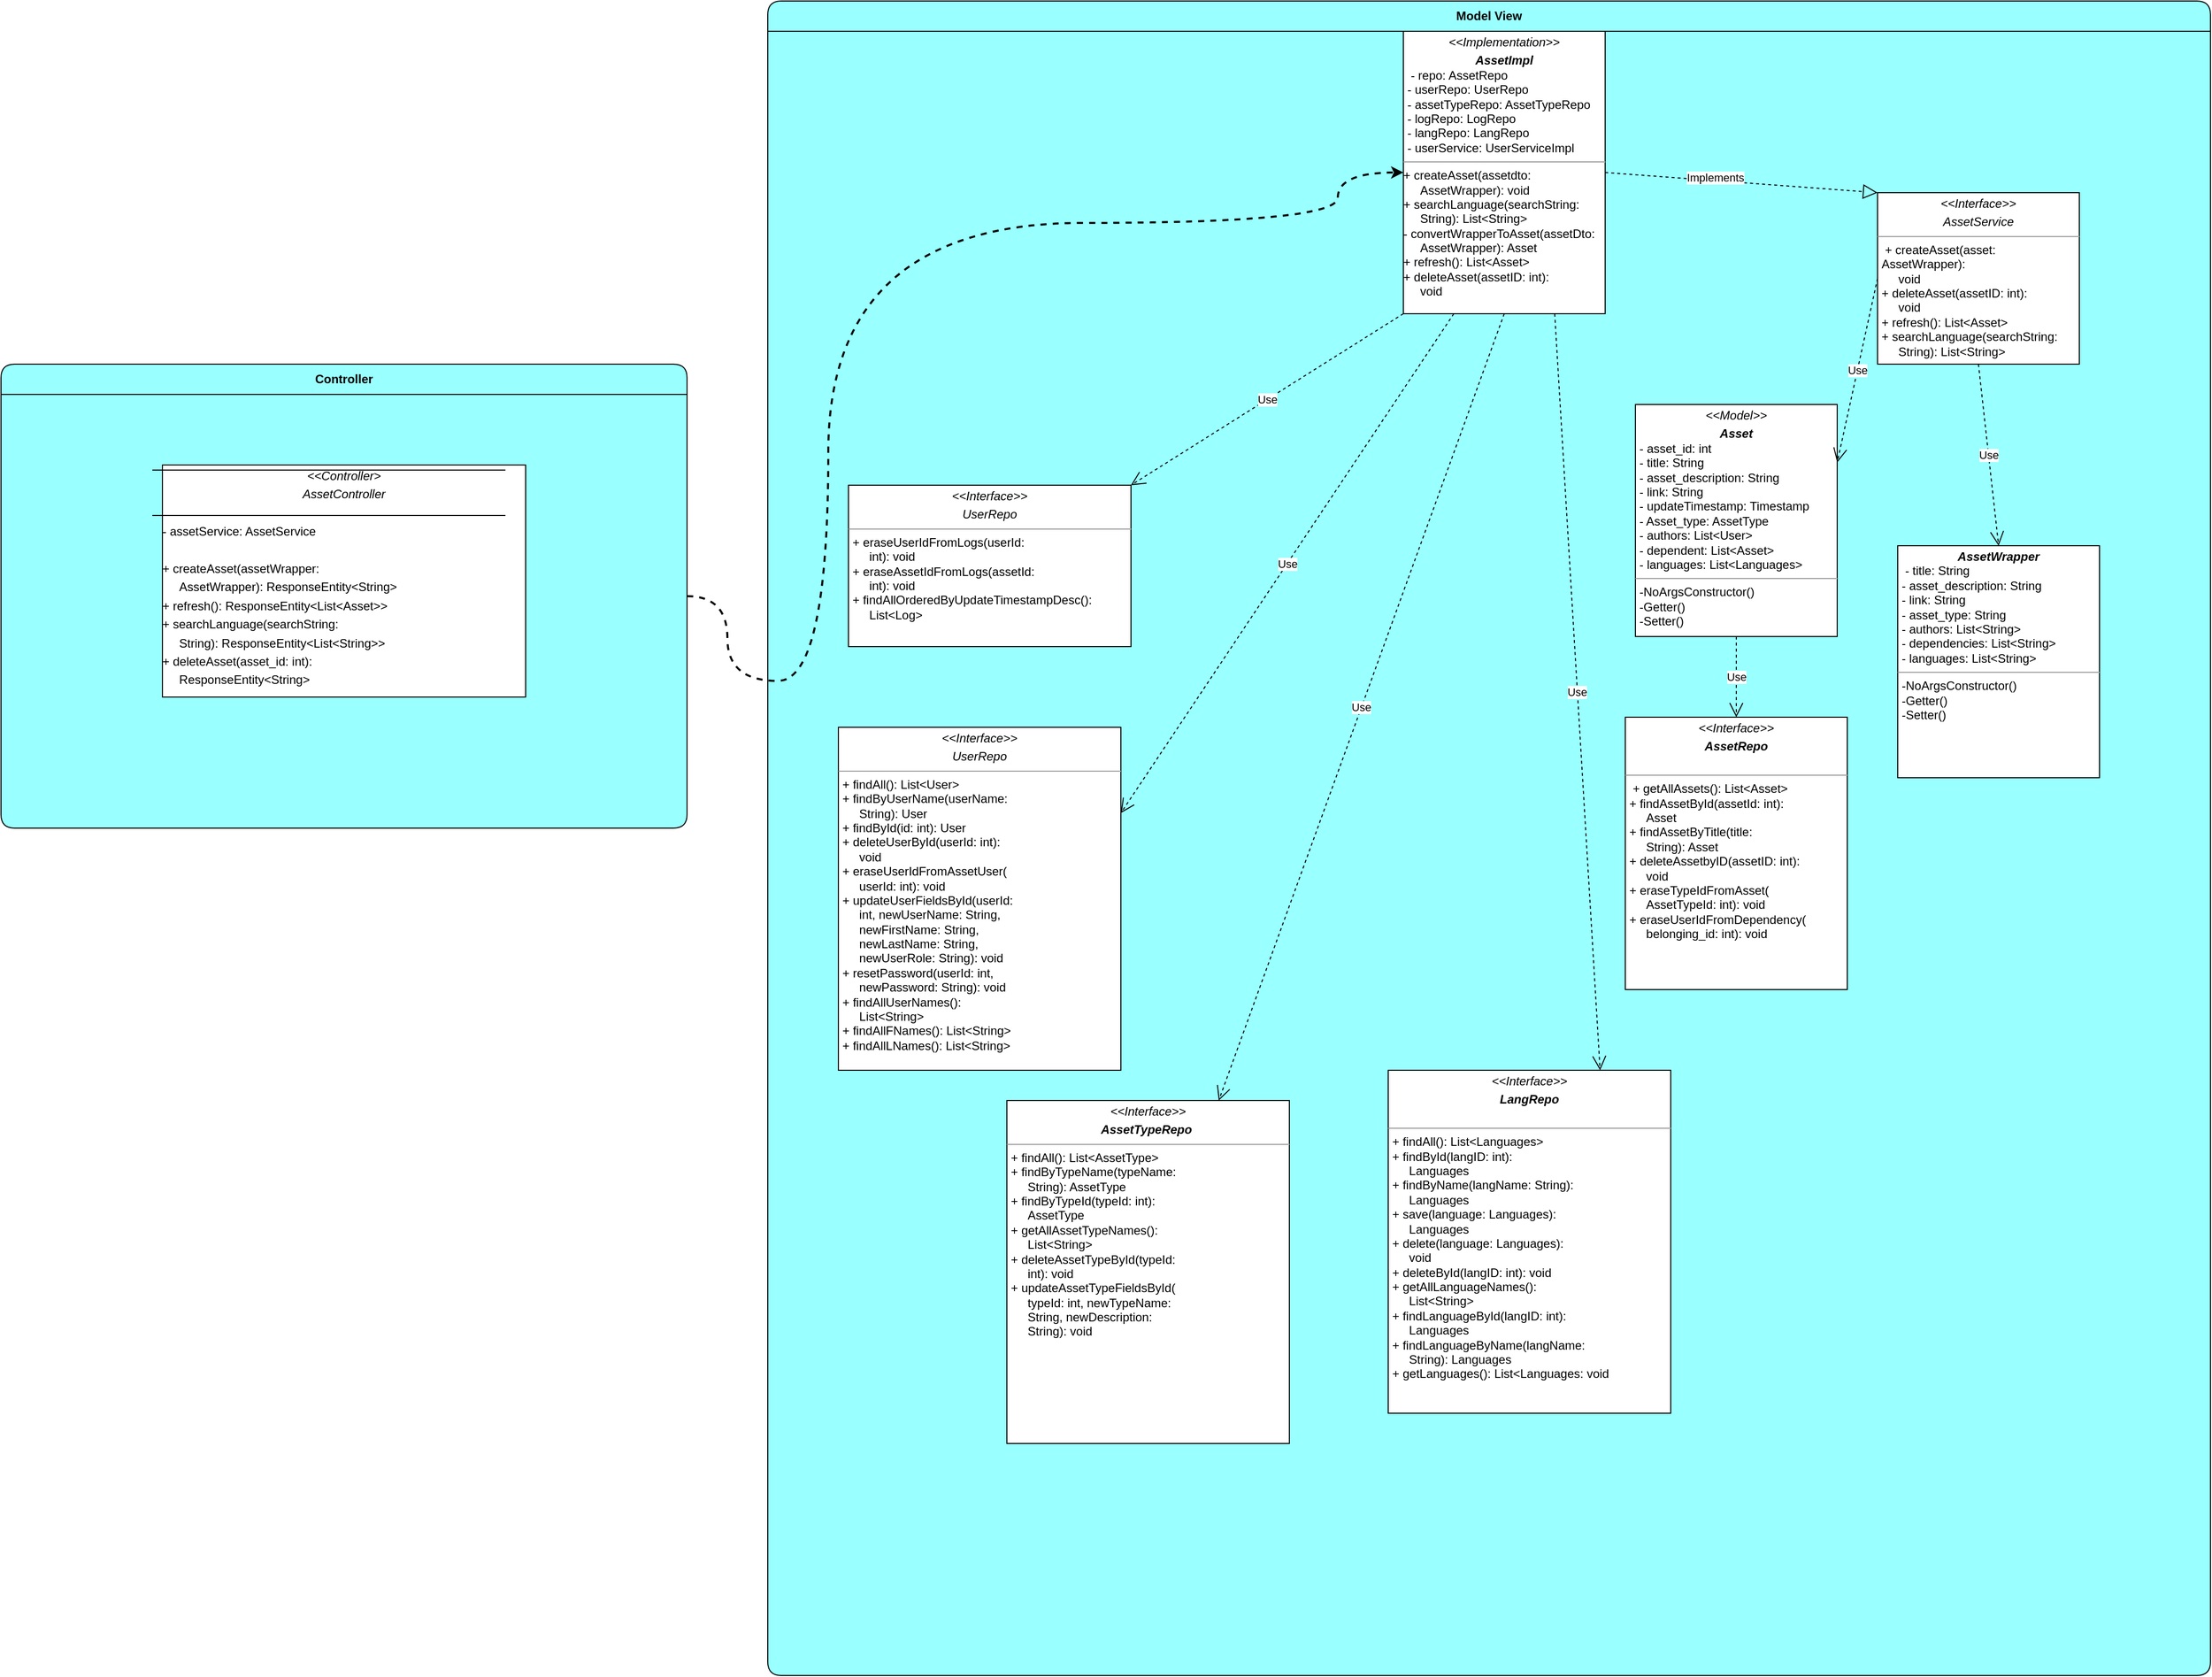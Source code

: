 <mxfile version="23.1.6" type="device">
  <diagram id="C5RBs43oDa-KdzZeNtuy" name="Page-1">
    <mxGraphModel dx="4187" dy="2547" grid="1" gridSize="10" guides="1" tooltips="1" connect="1" arrows="1" fold="1" page="1" pageScale="1" pageWidth="827" pageHeight="1169" math="0" shadow="0">
      <root>
        <mxCell id="WIyWlLk6GJQsqaUBKTNV-0" />
        <mxCell id="WIyWlLk6GJQsqaUBKTNV-1" parent="WIyWlLk6GJQsqaUBKTNV-0" />
        <mxCell id="apaQbJNTQUaHChHoS5AF-42" value="Model View" style="swimlane;whiteSpace=wrap;html=1;startSize=30;rounded=1;swimlaneFillColor=#99FFFF;fillColor=#99FFFF;" vertex="1" parent="WIyWlLk6GJQsqaUBKTNV-1">
          <mxGeometry x="-660" y="-530" width="1430" height="1660" as="geometry">
            <mxRectangle x="360" y="170" width="200" height="40" as="alternateBounds" />
          </mxGeometry>
        </mxCell>
        <mxCell id="apaQbJNTQUaHChHoS5AF-80" value="&lt;p style=&quot;margin:0px;margin-top:4px;text-align:center;&quot;&gt;&lt;i&gt;&amp;lt;&amp;lt;Model&amp;gt;&amp;gt;&lt;/i&gt;&lt;br&gt;&lt;/p&gt;&lt;p style=&quot;margin:0px;margin-top:4px;text-align:center;&quot;&gt;&lt;i&gt;&lt;b&gt;Asset&lt;/b&gt;&lt;/i&gt;&lt;/p&gt;&lt;p style=&quot;margin:0px;margin-left:4px;&quot;&gt;- asset_id: int&amp;nbsp; &amp;nbsp; &amp;nbsp; &amp;nbsp; &amp;nbsp; &amp;nbsp; &amp;nbsp; &amp;nbsp; &amp;nbsp;&lt;/p&gt;&lt;p style=&quot;margin:0px;margin-left:4px;&quot;&gt;- title: String&amp;nbsp; &amp;nbsp; &amp;nbsp; &amp;nbsp; &amp;nbsp; &amp;nbsp; &amp;nbsp; &amp;nbsp; &amp;nbsp;&lt;/p&gt;&lt;p style=&quot;margin:0px;margin-left:4px;&quot;&gt;- asset_description: String&amp;nbsp; &amp;nbsp; &amp;nbsp;&lt;/p&gt;&lt;p style=&quot;margin:0px;margin-left:4px;&quot;&gt;- link: String&amp;nbsp; &amp;nbsp; &amp;nbsp; &amp;nbsp; &amp;nbsp; &amp;nbsp; &amp;nbsp; &amp;nbsp; &amp;nbsp; &lt;/p&gt;&lt;p style=&quot;margin:0px;margin-left:4px;&quot;&gt;- updateTimestamp: Timestamp&amp;nbsp; &amp;nbsp; &lt;/p&gt;&lt;p style=&quot;margin:0px;margin-left:4px;&quot;&gt; - Asset_type: AssetType&amp;nbsp; &amp;nbsp; &amp;nbsp; &amp;nbsp; &amp;nbsp;&lt;/p&gt;&lt;p style=&quot;margin:0px;margin-left:4px;&quot;&gt; - authors: List&amp;lt;User&amp;gt;&amp;nbsp; &amp;nbsp; &amp;nbsp; &amp;nbsp; &amp;nbsp; &amp;nbsp;&lt;/p&gt;&lt;p style=&quot;margin:0px;margin-left:4px;&quot;&gt; - dependent: List&amp;lt;Asset&amp;gt;&amp;nbsp; &amp;nbsp; &amp;nbsp; &amp;nbsp; &lt;/p&gt;&lt;p style=&quot;margin:0px;margin-left:4px;&quot;&gt; - languages: List&amp;lt;Languages&amp;gt;&amp;nbsp;&lt;/p&gt;&lt;hr size=&quot;1&quot;&gt;&lt;p style=&quot;margin:0px;margin-left:4px;&quot;&gt;-NoArgsConstructor()&lt;/p&gt;&lt;p style=&quot;margin:0px;margin-left:4px;&quot;&gt;-Getter()&lt;/p&gt;&lt;p style=&quot;margin:0px;margin-left:4px;&quot;&gt;-Setter()&lt;/p&gt;" style="verticalAlign=top;align=left;overflow=fill;html=1;whiteSpace=wrap;" vertex="1" parent="apaQbJNTQUaHChHoS5AF-42">
          <mxGeometry x="860" y="400" width="200" height="230" as="geometry" />
        </mxCell>
        <mxCell id="apaQbJNTQUaHChHoS5AF-83" value="&lt;p style=&quot;margin:0px;margin-top:4px;text-align:center;&quot;&gt;&lt;i&gt;&amp;lt;&amp;lt;Implementation&amp;gt;&amp;gt;&lt;/i&gt;&lt;br&gt;&lt;/p&gt;&lt;p style=&quot;margin:0px;margin-top:4px;text-align:center;&quot;&gt;&lt;i&gt;&lt;b&gt;AssetImpl&lt;/b&gt;&lt;/i&gt;&lt;/p&gt;&lt;p style=&quot;margin:0px;margin-left:4px;&quot;&gt;&amp;nbsp;- repo: AssetRepo&amp;nbsp; &amp;nbsp; &amp;nbsp; &amp;nbsp; &amp;nbsp; &amp;nbsp; &amp;nbsp; &amp;nbsp;&lt;/p&gt;&lt;p style=&quot;margin:0px;margin-left:4px;&quot;&gt; - userRepo: UserRepo&amp;nbsp; &amp;nbsp; &amp;nbsp; &amp;nbsp; &amp;nbsp; &amp;nbsp; &lt;/p&gt;&lt;p style=&quot;margin:0px;margin-left:4px;&quot;&gt; - assetTypeRepo: AssetTypeRepo&amp;nbsp; &lt;/p&gt;&lt;p style=&quot;margin:0px;margin-left:4px;&quot;&gt; - logRepo: LogRepo&amp;nbsp; &amp;nbsp; &amp;nbsp; &amp;nbsp; &amp;nbsp; &amp;nbsp; &amp;nbsp; &lt;/p&gt;&lt;p style=&quot;margin:0px;margin-left:4px;&quot;&gt; - langRepo: LangRepo&amp;nbsp; &amp;nbsp; &amp;nbsp; &amp;nbsp; &amp;nbsp; &amp;nbsp; &lt;/p&gt;&lt;p style=&quot;margin:0px;margin-left:4px;&quot;&gt; - userService: UserServiceImpl&amp;nbsp;&lt;/p&gt;&lt;hr size=&quot;1&quot;&gt;&lt;p style=&quot;margin:0px;margin-left:4px;&quot;&gt;&lt;/p&gt;&lt;div&gt;+ createAsset(assetdto:&amp;nbsp; &amp;nbsp; &amp;nbsp; &amp;nbsp; &lt;/div&gt;&lt;div&gt;&amp;nbsp; &amp;nbsp; &amp;nbsp;AssetWrapper): void&amp;nbsp; &amp;nbsp; &amp;nbsp; &amp;nbsp; &amp;nbsp;&lt;/div&gt;&lt;div&gt; + searchLanguage(searchString: &lt;/div&gt;&lt;div&gt;&amp;nbsp; &amp;nbsp; &amp;nbsp;String): List&amp;lt;String&amp;gt;&amp;nbsp; &amp;nbsp; &amp;nbsp; &amp;nbsp;&lt;/div&gt;&lt;div&gt; - convertWrapperToAsset(assetDto: &lt;/div&gt;&lt;div&gt;&amp;nbsp; &amp;nbsp; &amp;nbsp;AssetWrapper): Asset&amp;nbsp; &amp;nbsp; &amp;nbsp; &amp;nbsp; &lt;/div&gt;&lt;div&gt; + refresh(): List&amp;lt;Asset&amp;gt;&amp;nbsp; &amp;nbsp; &amp;nbsp; &amp;nbsp; &lt;/div&gt;&lt;div&gt; + deleteAsset(assetID: int):&amp;nbsp; &amp;nbsp; &lt;/div&gt;&lt;div&gt;&amp;nbsp; &amp;nbsp; &amp;nbsp;void&amp;nbsp; &amp;nbsp;&lt;/div&gt;" style="verticalAlign=top;align=left;overflow=fill;html=1;whiteSpace=wrap;" vertex="1" parent="apaQbJNTQUaHChHoS5AF-42">
          <mxGeometry x="630" y="30" width="200" height="280" as="geometry" />
        </mxCell>
        <mxCell id="apaQbJNTQUaHChHoS5AF-84" value="&lt;p style=&quot;margin:0px;margin-top:4px;text-align:center;&quot;&gt;&lt;i&gt;&amp;lt;&amp;lt;Interface&amp;gt;&amp;gt;&lt;/i&gt;&lt;/p&gt;&lt;p style=&quot;margin:0px;margin-top:4px;text-align:center;&quot;&gt;&lt;i&gt;AssetService&lt;/i&gt;&lt;/p&gt;&lt;hr size=&quot;1&quot;&gt;&lt;p style=&quot;margin:0px;margin-left:4px;&quot;&gt;&amp;nbsp;+ createAsset(asset: AssetWrapper): &lt;/p&gt;&lt;p style=&quot;margin:0px;margin-left:4px;&quot;&gt;&amp;nbsp; &amp;nbsp; &amp;nbsp;void&amp;nbsp; &amp;nbsp; &amp;nbsp; &amp;nbsp; &amp;nbsp; &amp;nbsp; &amp;nbsp; &amp;nbsp; &amp;nbsp; &amp;nbsp; &amp;nbsp; &amp;nbsp; &lt;/p&gt;&lt;p style=&quot;margin:0px;margin-left:4px;&quot;&gt; + deleteAsset(assetID: int):&amp;nbsp; &amp;nbsp; &lt;/p&gt;&lt;p style=&quot;margin:0px;margin-left:4px;&quot;&gt;&amp;nbsp; &amp;nbsp; &amp;nbsp;void&amp;nbsp; &amp;nbsp; &amp;nbsp; &amp;nbsp; &amp;nbsp; &amp;nbsp; &amp;nbsp; &amp;nbsp; &amp;nbsp; &amp;nbsp; &amp;nbsp; &amp;nbsp; &lt;/p&gt;&lt;p style=&quot;margin:0px;margin-left:4px;&quot;&gt; + refresh(): List&amp;lt;Asset&amp;gt;&amp;nbsp; &amp;nbsp; &amp;nbsp; &amp;nbsp; &lt;/p&gt;&lt;p style=&quot;margin:0px;margin-left:4px;&quot;&gt; + searchLanguage(searchString: &lt;/p&gt;&lt;p style=&quot;margin:0px;margin-left:4px;&quot;&gt;&amp;nbsp; &amp;nbsp; &amp;nbsp;String): List&amp;lt;String&amp;gt;&amp;nbsp;&lt;/p&gt;" style="verticalAlign=top;align=left;overflow=fill;html=1;whiteSpace=wrap;" vertex="1" parent="apaQbJNTQUaHChHoS5AF-42">
          <mxGeometry x="1100" y="190" width="200" height="170" as="geometry" />
        </mxCell>
        <mxCell id="apaQbJNTQUaHChHoS5AF-86" value="" style="endArrow=block;dashed=1;endFill=0;endSize=12;html=1;rounded=0;entryX=0;entryY=0;entryDx=0;entryDy=0;exitX=1;exitY=0.5;exitDx=0;exitDy=0;" edge="1" parent="apaQbJNTQUaHChHoS5AF-42" source="apaQbJNTQUaHChHoS5AF-83" target="apaQbJNTQUaHChHoS5AF-84">
          <mxGeometry width="160" relative="1" as="geometry">
            <mxPoint x="810" y="240" as="sourcePoint" />
            <mxPoint x="970" y="240" as="targetPoint" />
          </mxGeometry>
        </mxCell>
        <mxCell id="apaQbJNTQUaHChHoS5AF-87" value="Implements" style="edgeLabel;html=1;align=center;verticalAlign=middle;resizable=0;points=[];" vertex="1" connectable="0" parent="apaQbJNTQUaHChHoS5AF-86">
          <mxGeometry x="-0.198" y="3" relative="1" as="geometry">
            <mxPoint as="offset" />
          </mxGeometry>
        </mxCell>
        <mxCell id="apaQbJNTQUaHChHoS5AF-90" value="&lt;p style=&quot;margin:0px;margin-top:4px;text-align:center;&quot;&gt;&lt;i style=&quot;background-color: initial;&quot;&gt;&lt;b&gt;AssetWrapper&lt;/b&gt;&lt;/i&gt;&lt;br&gt;&lt;/p&gt;&lt;p style=&quot;margin:0px;margin-left:4px;&quot;&gt;&amp;nbsp;- title: String&amp;nbsp; &amp;nbsp; &amp;nbsp; &amp;nbsp; &amp;nbsp; &amp;nbsp; &amp;nbsp; &amp;nbsp; &amp;nbsp;&lt;/p&gt;&lt;p style=&quot;margin:0px;margin-left:4px;&quot;&gt; - asset_description: String&amp;nbsp; &amp;nbsp; &amp;nbsp;&lt;/p&gt;&lt;p style=&quot;margin:0px;margin-left:4px;&quot;&gt; - link: String&amp;nbsp; &amp;nbsp; &amp;nbsp; &amp;nbsp; &amp;nbsp; &amp;nbsp; &amp;nbsp; &amp;nbsp; &amp;nbsp; &lt;/p&gt;&lt;p style=&quot;margin:0px;margin-left:4px;&quot;&gt; - asset_type: String&amp;nbsp; &amp;nbsp; &amp;nbsp; &amp;nbsp; &amp;nbsp; &amp;nbsp; &lt;/p&gt;&lt;p style=&quot;margin:0px;margin-left:4px;&quot;&gt; - authors: List&amp;lt;String&amp;gt;&amp;nbsp; &amp;nbsp; &amp;nbsp; &amp;nbsp; &amp;nbsp;&lt;/p&gt;&lt;p style=&quot;margin:0px;margin-left:4px;&quot;&gt; - dependencies: List&amp;lt;String&amp;gt;&amp;nbsp; &amp;nbsp; &lt;/p&gt;&lt;p style=&quot;margin:0px;margin-left:4px;&quot;&gt; - languages: List&amp;lt;String&amp;gt;&amp;nbsp; &amp;nbsp; &amp;nbsp; &amp;nbsp;&lt;/p&gt;&lt;hr size=&quot;1&quot;&gt;&lt;p style=&quot;margin:0px;margin-left:4px;&quot;&gt;-NoArgsConstructor()&lt;/p&gt;&lt;p style=&quot;margin:0px;margin-left:4px;&quot;&gt;-Getter()&lt;/p&gt;&lt;p style=&quot;margin:0px;margin-left:4px;&quot;&gt;-Setter()&lt;/p&gt;" style="verticalAlign=top;align=left;overflow=fill;html=1;whiteSpace=wrap;" vertex="1" parent="apaQbJNTQUaHChHoS5AF-42">
          <mxGeometry x="1120" y="540" width="200" height="230" as="geometry" />
        </mxCell>
        <mxCell id="apaQbJNTQUaHChHoS5AF-102" value="&lt;p style=&quot;margin:0px;margin-top:4px;text-align:center;&quot;&gt;&lt;i&gt;&amp;lt;&amp;lt;Interface&amp;gt;&amp;gt;&lt;/i&gt;&lt;br&gt;&lt;/p&gt;&lt;p style=&quot;margin:0px;margin-top:4px;text-align:center;&quot;&gt;&lt;i&gt;&lt;b&gt;AssetRepo&lt;/b&gt;&lt;/i&gt;&lt;/p&gt;&lt;p style=&quot;margin:0px;margin-left:4px;&quot;&gt;&lt;span style=&quot;background-color: initial;&quot;&gt;&amp;nbsp;&lt;/span&gt;&lt;br&gt;&lt;/p&gt;&lt;hr size=&quot;1&quot;&gt;&lt;p style=&quot;margin:0px;margin-left:4px;&quot;&gt;&amp;nbsp;+ getAllAssets(): List&amp;lt;Asset&amp;gt;&amp;nbsp; &amp;nbsp;&lt;/p&gt;&lt;p style=&quot;margin:0px;margin-left:4px;&quot;&gt; + findAssetById(assetId: int):&amp;nbsp; &lt;/p&gt;&lt;p style=&quot;margin:0px;margin-left:4px;&quot;&gt;&amp;nbsp; &amp;nbsp; &amp;nbsp;Asset&amp;nbsp; &amp;nbsp; &amp;nbsp; &amp;nbsp; &amp;nbsp; &amp;nbsp; &amp;nbsp; &amp;nbsp; &amp;nbsp; &amp;nbsp; &amp;nbsp; &amp;nbsp; &lt;/p&gt;&lt;p style=&quot;margin:0px;margin-left:4px;&quot;&gt; + findAssetByTitle(title:&amp;nbsp; &amp;nbsp; &amp;nbsp; &amp;nbsp;&lt;/p&gt;&lt;p style=&quot;margin:0px;margin-left:4px;&quot;&gt;&amp;nbsp; &amp;nbsp; &amp;nbsp;String): Asset&amp;nbsp; &amp;nbsp; &amp;nbsp; &amp;nbsp; &amp;nbsp; &amp;nbsp; &amp;nbsp; &lt;/p&gt;&lt;p style=&quot;margin:0px;margin-left:4px;&quot;&gt; + deleteAssetbyID(assetID: int):&lt;/p&gt;&lt;p style=&quot;margin:0px;margin-left:4px;&quot;&gt;&amp;nbsp; &amp;nbsp; &amp;nbsp;void&amp;nbsp; &amp;nbsp; &amp;nbsp; &amp;nbsp; &amp;nbsp; &amp;nbsp; &amp;nbsp; &amp;nbsp; &amp;nbsp; &amp;nbsp; &amp;nbsp; &amp;nbsp; &amp;nbsp;&lt;/p&gt;&lt;p style=&quot;margin:0px;margin-left:4px;&quot;&gt; + eraseTypeIdFromAsset(&amp;nbsp; &amp;nbsp; &amp;nbsp; &amp;nbsp; &amp;nbsp;&lt;/p&gt;&lt;p style=&quot;margin:0px;margin-left:4px;&quot;&gt;&amp;nbsp; &amp;nbsp; &amp;nbsp;AssetTypeId: int): void&amp;nbsp; &amp;nbsp; &amp;nbsp;&lt;/p&gt;&lt;p style=&quot;margin:0px;margin-left:4px;&quot;&gt; + eraseUserIdFromDependency(&amp;nbsp; &amp;nbsp; &lt;/p&gt;&lt;p style=&quot;margin:0px;margin-left:4px;&quot;&gt;&amp;nbsp; &amp;nbsp; &amp;nbsp;belonging_id: int): void&amp;nbsp;&amp;nbsp;&lt;/p&gt;" style="verticalAlign=top;align=left;overflow=fill;html=1;whiteSpace=wrap;" vertex="1" parent="apaQbJNTQUaHChHoS5AF-42">
          <mxGeometry x="850" y="710" width="220" height="270" as="geometry" />
        </mxCell>
        <mxCell id="apaQbJNTQUaHChHoS5AF-103" value="Use" style="endArrow=open;endSize=12;dashed=1;html=1;rounded=0;exitX=0;exitY=0.5;exitDx=0;exitDy=0;entryX=1;entryY=0.25;entryDx=0;entryDy=0;" edge="1" parent="apaQbJNTQUaHChHoS5AF-42" source="apaQbJNTQUaHChHoS5AF-84" target="apaQbJNTQUaHChHoS5AF-80">
          <mxGeometry width="160" relative="1" as="geometry">
            <mxPoint x="850" y="642.5" as="sourcePoint" />
            <mxPoint x="940" y="550" as="targetPoint" />
          </mxGeometry>
        </mxCell>
        <mxCell id="apaQbJNTQUaHChHoS5AF-104" value="Use" style="endArrow=open;endSize=12;dashed=1;html=1;rounded=0;exitX=0.5;exitY=1;exitDx=0;exitDy=0;entryX=0.5;entryY=0;entryDx=0;entryDy=0;" edge="1" parent="apaQbJNTQUaHChHoS5AF-42" source="apaQbJNTQUaHChHoS5AF-84" target="apaQbJNTQUaHChHoS5AF-90">
          <mxGeometry width="160" relative="1" as="geometry">
            <mxPoint x="1010" y="490" as="sourcePoint" />
            <mxPoint x="920" y="583" as="targetPoint" />
          </mxGeometry>
        </mxCell>
        <mxCell id="apaQbJNTQUaHChHoS5AF-106" value="Use" style="endArrow=open;endSize=12;dashed=1;html=1;rounded=0;exitX=0.5;exitY=1;exitDx=0;exitDy=0;entryX=0.5;entryY=0;entryDx=0;entryDy=0;" edge="1" parent="apaQbJNTQUaHChHoS5AF-42" source="apaQbJNTQUaHChHoS5AF-80" target="apaQbJNTQUaHChHoS5AF-102">
          <mxGeometry width="160" relative="1" as="geometry">
            <mxPoint x="630" y="550" as="sourcePoint" />
            <mxPoint x="540" y="643" as="targetPoint" />
          </mxGeometry>
        </mxCell>
        <mxCell id="apaQbJNTQUaHChHoS5AF-118" value="&lt;p style=&quot;margin:0px;margin-top:4px;text-align:center;&quot;&gt;&lt;i&gt;&amp;lt;&amp;lt;Interface&amp;gt;&amp;gt;&lt;/i&gt;&lt;br&gt;&lt;/p&gt;&lt;p style=&quot;margin:0px;margin-top:4px;text-align:center;&quot;&gt;&lt;b&gt;&lt;i&gt;LangRepo&lt;/i&gt;&lt;/b&gt;&lt;/p&gt;&lt;p style=&quot;margin:0px;margin-left:4px;&quot;&gt;&lt;span style=&quot;background-color: initial;&quot;&gt;&amp;nbsp;&lt;/span&gt;&lt;br&gt;&lt;/p&gt;&lt;hr size=&quot;1&quot;&gt;&lt;p style=&quot;margin:0px;margin-left:4px;&quot;&gt; + findAll(): List&amp;lt;Languages&amp;gt;&amp;nbsp; &amp;nbsp; &lt;/p&gt;&lt;p style=&quot;margin:0px;margin-left:4px;&quot;&gt; + findById(langID: int):&amp;nbsp; &amp;nbsp; &amp;nbsp; &amp;nbsp; &lt;/p&gt;&lt;p style=&quot;margin:0px;margin-left:4px;&quot;&gt;&amp;nbsp; &amp;nbsp; &amp;nbsp;Languages&amp;nbsp; &amp;nbsp; &amp;nbsp; &amp;nbsp; &amp;nbsp; &amp;nbsp; &amp;nbsp; &amp;nbsp; &amp;nbsp; &amp;nbsp;&lt;/p&gt;&lt;p style=&quot;margin:0px;margin-left:4px;&quot;&gt; + findByName(langName: String): &lt;/p&gt;&lt;p style=&quot;margin:0px;margin-left:4px;&quot;&gt;&amp;nbsp; &amp;nbsp; &amp;nbsp;Languages&amp;nbsp; &amp;nbsp; &amp;nbsp; &amp;nbsp; &amp;nbsp; &amp;nbsp; &amp;nbsp; &amp;nbsp; &amp;nbsp; &amp;nbsp;&lt;/p&gt;&lt;p style=&quot;margin:0px;margin-left:4px;&quot;&gt; + save(language: Languages):&amp;nbsp; &amp;nbsp;&lt;/p&gt;&lt;p style=&quot;margin:0px;margin-left:4px;&quot;&gt;&amp;nbsp; &amp;nbsp; &amp;nbsp;Languages&amp;nbsp; &amp;nbsp; &amp;nbsp; &amp;nbsp; &amp;nbsp; &amp;nbsp; &amp;nbsp; &amp;nbsp; &amp;nbsp; &amp;nbsp;&lt;/p&gt;&lt;p style=&quot;margin:0px;margin-left:4px;&quot;&gt; + delete(language: Languages): &lt;/p&gt;&lt;p style=&quot;margin:0px;margin-left:4px;&quot;&gt;&amp;nbsp; &amp;nbsp; &amp;nbsp;void&amp;nbsp; &amp;nbsp; &amp;nbsp; &amp;nbsp; &amp;nbsp; &amp;nbsp; &amp;nbsp; &amp;nbsp; &amp;nbsp; &amp;nbsp; &amp;nbsp; &amp;nbsp; &lt;/p&gt;&lt;p style=&quot;margin:0px;margin-left:4px;&quot;&gt; + deleteById(langID: int): void &lt;/p&gt;&lt;p style=&quot;margin:0px;margin-left:4px;&quot;&gt; + getAllLanguageNames():&amp;nbsp; &amp;nbsp; &amp;nbsp; &amp;nbsp;&lt;/p&gt;&lt;p style=&quot;margin:0px;margin-left:4px;&quot;&gt;&amp;nbsp; &amp;nbsp; &amp;nbsp;List&amp;lt;String&amp;gt;&amp;nbsp; &amp;nbsp; &amp;nbsp; &amp;nbsp; &amp;nbsp; &amp;nbsp; &amp;nbsp; &amp;nbsp; &lt;/p&gt;&lt;p style=&quot;margin:0px;margin-left:4px;&quot;&gt; + findLanguageById(langID: int):&lt;/p&gt;&lt;p style=&quot;margin:0px;margin-left:4px;&quot;&gt;&amp;nbsp; &amp;nbsp; &amp;nbsp;Languages&amp;nbsp; &amp;nbsp; &amp;nbsp; &amp;nbsp; &amp;nbsp; &amp;nbsp; &amp;nbsp; &amp;nbsp; &amp;nbsp; &amp;nbsp;&lt;/p&gt;&lt;p style=&quot;margin:0px;margin-left:4px;&quot;&gt; + findLanguageByName(langName:&amp;nbsp; &lt;/p&gt;&lt;p style=&quot;margin:0px;margin-left:4px;&quot;&gt;&amp;nbsp; &amp;nbsp; &amp;nbsp;String): Languages&amp;nbsp; &amp;nbsp; &amp;nbsp; &amp;nbsp; &amp;nbsp; &lt;/p&gt;&lt;p style=&quot;margin:0px;margin-left:4px;&quot;&gt; + getLanguages(): List&amp;lt;Languages&lt;span style=&quot;background-color: initial;&quot;&gt;: void&amp;nbsp;&amp;nbsp;&lt;/span&gt;&lt;br&gt;&lt;/p&gt;" style="verticalAlign=top;align=left;overflow=fill;html=1;whiteSpace=wrap;" vertex="1" parent="apaQbJNTQUaHChHoS5AF-42">
          <mxGeometry x="615" y="1060" width="280" height="340" as="geometry" />
        </mxCell>
        <mxCell id="apaQbJNTQUaHChHoS5AF-120" value="Use" style="endArrow=open;endSize=12;dashed=1;html=1;rounded=0;entryX=0.75;entryY=0;entryDx=0;entryDy=0;exitX=0.75;exitY=1;exitDx=0;exitDy=0;" edge="1" parent="apaQbJNTQUaHChHoS5AF-42" source="apaQbJNTQUaHChHoS5AF-83" target="apaQbJNTQUaHChHoS5AF-118">
          <mxGeometry width="160" relative="1" as="geometry">
            <mxPoint x="780" y="310" as="sourcePoint" />
            <mxPoint x="590" y="440" as="targetPoint" />
          </mxGeometry>
        </mxCell>
        <mxCell id="apaQbJNTQUaHChHoS5AF-121" value="&lt;p style=&quot;margin:0px;margin-top:4px;text-align:center;&quot;&gt;&lt;i&gt;&amp;lt;&amp;lt;Interface&amp;gt;&amp;gt;&lt;/i&gt;&lt;br&gt;&lt;/p&gt;&lt;p style=&quot;margin:0px;margin-top:4px;text-align:center;&quot;&gt;&lt;span style=&quot;background-color: initial; text-align: left;&quot;&gt;&lt;b&gt;&lt;i&gt;AssetTypeRepo&lt;/i&gt;&lt;/b&gt;&amp;nbsp;&lt;/span&gt;&lt;br&gt;&lt;/p&gt;&lt;hr size=&quot;1&quot;&gt;&lt;p style=&quot;margin:0px;margin-left:4px;&quot;&gt; + findAll(): List&amp;lt;AssetType&amp;gt;&amp;nbsp; &amp;nbsp; &lt;/p&gt;&lt;p style=&quot;margin:0px;margin-left:4px;&quot;&gt; + findByTypeName(typeName:&amp;nbsp; &amp;nbsp; &amp;nbsp;&lt;/p&gt;&lt;p style=&quot;margin:0px;margin-left:4px;&quot;&gt;&amp;nbsp; &amp;nbsp; &amp;nbsp;String): AssetType&amp;nbsp; &amp;nbsp; &amp;nbsp; &amp;nbsp; &amp;nbsp; &lt;/p&gt;&lt;p style=&quot;margin:0px;margin-left:4px;&quot;&gt; + findByTypeId(typeId: int):&amp;nbsp; &amp;nbsp;&lt;/p&gt;&lt;p style=&quot;margin:0px;margin-left:4px;&quot;&gt;&amp;nbsp; &amp;nbsp; &amp;nbsp;AssetType&amp;nbsp; &amp;nbsp; &amp;nbsp; &amp;nbsp; &amp;nbsp; &amp;nbsp; &amp;nbsp; &amp;nbsp; &amp;nbsp; &amp;nbsp;&lt;/p&gt;&lt;p style=&quot;margin:0px;margin-left:4px;&quot;&gt; + getAllAssetTypeNames():&amp;nbsp; &amp;nbsp; &amp;nbsp; &amp;nbsp;&lt;/p&gt;&lt;p style=&quot;margin:0px;margin-left:4px;&quot;&gt;&amp;nbsp; &amp;nbsp; &amp;nbsp;List&amp;lt;String&amp;gt;&amp;nbsp; &amp;nbsp; &amp;nbsp; &amp;nbsp; &amp;nbsp; &amp;nbsp; &amp;nbsp; &amp;nbsp; &lt;/p&gt;&lt;p style=&quot;margin:0px;margin-left:4px;&quot;&gt; + deleteAssetTypeById(typeId:&amp;nbsp; &lt;/p&gt;&lt;p style=&quot;margin:0px;margin-left:4px;&quot;&gt;&amp;nbsp; &amp;nbsp; &amp;nbsp;int): void&amp;nbsp; &amp;nbsp; &amp;nbsp; &amp;nbsp; &amp;nbsp; &amp;nbsp; &amp;nbsp; &amp;nbsp; &amp;nbsp; &lt;/p&gt;&lt;p style=&quot;margin:0px;margin-left:4px;&quot;&gt; + updateAssetTypeFieldsById(&amp;nbsp; &amp;nbsp;&lt;/p&gt;&lt;p style=&quot;margin:0px;margin-left:4px;&quot;&gt;&amp;nbsp; &amp;nbsp; &amp;nbsp;typeId: int, newTypeName:&amp;nbsp; &lt;/p&gt;&lt;p style=&quot;margin:0px;margin-left:4px;&quot;&gt;&amp;nbsp; &amp;nbsp; &amp;nbsp;String, newDescription:&amp;nbsp; &amp;nbsp; &lt;/p&gt;&lt;p style=&quot;margin:0px;margin-left:4px;&quot;&gt;&amp;nbsp; &amp;nbsp; &amp;nbsp;String): void&amp;nbsp;&lt;span style=&quot;background-color: initial;&quot;&gt;&amp;nbsp;&amp;nbsp;&lt;/span&gt;&lt;br&gt;&lt;/p&gt;" style="verticalAlign=top;align=left;overflow=fill;html=1;whiteSpace=wrap;" vertex="1" parent="apaQbJNTQUaHChHoS5AF-42">
          <mxGeometry x="237" y="1090" width="280" height="340" as="geometry" />
        </mxCell>
        <mxCell id="apaQbJNTQUaHChHoS5AF-123" value="Use" style="endArrow=open;endSize=12;dashed=1;html=1;rounded=0;exitX=0.5;exitY=1;exitDx=0;exitDy=0;entryX=0.75;entryY=0;entryDx=0;entryDy=0;" edge="1" parent="apaQbJNTQUaHChHoS5AF-42" source="apaQbJNTQUaHChHoS5AF-83" target="apaQbJNTQUaHChHoS5AF-121">
          <mxGeometry width="160" relative="1" as="geometry">
            <mxPoint x="280" y="236" as="sourcePoint" />
            <mxPoint x="295" y="576" as="targetPoint" />
          </mxGeometry>
        </mxCell>
        <mxCell id="apaQbJNTQUaHChHoS5AF-124" value="&lt;p style=&quot;margin:0px;margin-top:4px;text-align:center;&quot;&gt;&lt;i&gt;&amp;lt;&amp;lt;Interface&amp;gt;&amp;gt;&lt;/i&gt;&lt;/p&gt;&lt;p style=&quot;margin:0px;margin-top:4px;text-align:center;&quot;&gt;&lt;i&gt;UserRepo&lt;/i&gt;&lt;/p&gt;&lt;hr size=&quot;1&quot;&gt;&lt;p style=&quot;margin:0px;margin-left:4px;&quot;&gt; + findAll(): List&amp;lt;User&amp;gt;&amp;nbsp; &amp;nbsp; &amp;nbsp; &amp;nbsp; &amp;nbsp;&lt;/p&gt;&lt;p style=&quot;margin:0px;margin-left:4px;&quot;&gt; + findByUserName(userName:&amp;nbsp; &amp;nbsp; &amp;nbsp;&lt;/p&gt;&lt;p style=&quot;margin:0px;margin-left:4px;&quot;&gt;&amp;nbsp; &amp;nbsp; &amp;nbsp;String): User&amp;nbsp; &amp;nbsp; &amp;nbsp; &amp;nbsp; &amp;nbsp; &amp;nbsp; &amp;nbsp; &amp;nbsp;&lt;/p&gt;&lt;p style=&quot;margin:0px;margin-left:4px;&quot;&gt; + findById(id: int): User&amp;nbsp; &amp;nbsp; &amp;nbsp; &amp;nbsp;&lt;/p&gt;&lt;p style=&quot;margin:0px;margin-left:4px;&quot;&gt; + deleteUserById(userId: int):&amp;nbsp; &lt;/p&gt;&lt;p style=&quot;margin:0px;margin-left:4px;&quot;&gt;&amp;nbsp; &amp;nbsp; &amp;nbsp;void&amp;nbsp; &amp;nbsp; &amp;nbsp; &amp;nbsp; &amp;nbsp; &amp;nbsp; &amp;nbsp; &amp;nbsp; &amp;nbsp; &amp;nbsp; &amp;nbsp; &amp;nbsp; &lt;/p&gt;&lt;p style=&quot;margin:0px;margin-left:4px;&quot;&gt; + eraseUserIdFromAssetUser(&amp;nbsp; &amp;nbsp; &amp;nbsp;&lt;/p&gt;&lt;p style=&quot;margin:0px;margin-left:4px;&quot;&gt;&amp;nbsp; &amp;nbsp; &amp;nbsp;userId: int): void&amp;nbsp; &amp;nbsp; &amp;nbsp; &amp;nbsp; &amp;nbsp; &lt;/p&gt;&lt;p style=&quot;margin:0px;margin-left:4px;&quot;&gt; + updateUserFieldsById(userId:&amp;nbsp; &lt;/p&gt;&lt;p style=&quot;margin:0px;margin-left:4px;&quot;&gt;&amp;nbsp; &amp;nbsp; &amp;nbsp;int, newUserName: String,&amp;nbsp; &amp;nbsp;&lt;/p&gt;&lt;p style=&quot;margin:0px;margin-left:4px;&quot;&gt;&amp;nbsp; &amp;nbsp; &amp;nbsp;newFirstName: String,&amp;nbsp; &amp;nbsp; &amp;nbsp; &amp;nbsp;&lt;/p&gt;&lt;p style=&quot;margin:0px;margin-left:4px;&quot;&gt;&amp;nbsp; &amp;nbsp; &amp;nbsp;newLastName: String,&amp;nbsp; &amp;nbsp; &amp;nbsp; &amp;nbsp; &lt;/p&gt;&lt;p style=&quot;margin:0px;margin-left:4px;&quot;&gt;&amp;nbsp; &amp;nbsp; &amp;nbsp;newUserRole: String): void&amp;nbsp; &lt;/p&gt;&lt;p style=&quot;margin:0px;margin-left:4px;&quot;&gt; + resetPassword(userId: int,&amp;nbsp; &amp;nbsp; &lt;/p&gt;&lt;p style=&quot;margin:0px;margin-left:4px;&quot;&gt;&amp;nbsp; &amp;nbsp; &amp;nbsp;newPassword: String): void&amp;nbsp; &lt;/p&gt;&lt;p style=&quot;margin:0px;margin-left:4px;&quot;&gt; + findAllUserNames():&amp;nbsp; &amp;nbsp; &amp;nbsp; &amp;nbsp; &amp;nbsp; &amp;nbsp;&lt;/p&gt;&lt;p style=&quot;margin:0px;margin-left:4px;&quot;&gt;&amp;nbsp; &amp;nbsp; &amp;nbsp;List&amp;lt;String&amp;gt;&amp;nbsp; &amp;nbsp; &amp;nbsp; &amp;nbsp; &amp;nbsp; &amp;nbsp; &amp;nbsp; &amp;nbsp; &lt;/p&gt;&lt;p style=&quot;margin:0px;margin-left:4px;&quot;&gt; + findAllFNames(): List&amp;lt;String&amp;gt; &lt;/p&gt;&lt;p style=&quot;margin:0px;margin-left:4px;&quot;&gt; + findAllLNames(): List&amp;lt;String&amp;gt; &lt;/p&gt;" style="verticalAlign=top;align=left;overflow=fill;html=1;whiteSpace=wrap;" vertex="1" parent="apaQbJNTQUaHChHoS5AF-42">
          <mxGeometry x="70" y="720" width="280" height="340" as="geometry" />
        </mxCell>
        <mxCell id="apaQbJNTQUaHChHoS5AF-125" value="Use" style="endArrow=open;endSize=12;dashed=1;html=1;rounded=0;exitX=0.25;exitY=1;exitDx=0;exitDy=0;entryX=1;entryY=0.25;entryDx=0;entryDy=0;" edge="1" parent="apaQbJNTQUaHChHoS5AF-42" source="apaQbJNTQUaHChHoS5AF-83" target="apaQbJNTQUaHChHoS5AF-124">
          <mxGeometry width="160" relative="1" as="geometry">
            <mxPoint x="598" y="60" as="sourcePoint" />
            <mxPoint x="310" y="490" as="targetPoint" />
          </mxGeometry>
        </mxCell>
        <mxCell id="apaQbJNTQUaHChHoS5AF-127" value="&lt;p style=&quot;margin:0px;margin-top:4px;text-align:center;&quot;&gt;&lt;i&gt;&amp;lt;&amp;lt;Interface&amp;gt;&amp;gt;&lt;/i&gt;&lt;/p&gt;&lt;p style=&quot;margin:0px;margin-top:4px;text-align:center;&quot;&gt;&lt;i&gt;UserRepo&lt;/i&gt;&lt;/p&gt;&lt;hr size=&quot;1&quot;&gt;&lt;p style=&quot;margin:0px;margin-left:4px;&quot;&gt; + eraseUserIdFromLogs(userId:&amp;nbsp; &lt;/p&gt;&lt;p style=&quot;margin:0px;margin-left:4px;&quot;&gt;&amp;nbsp; &amp;nbsp; &amp;nbsp;int): void&amp;nbsp; &amp;nbsp; &amp;nbsp; &amp;nbsp; &amp;nbsp; &amp;nbsp; &amp;nbsp; &amp;nbsp; &amp;nbsp; &lt;/p&gt;&lt;p style=&quot;margin:0px;margin-left:4px;&quot;&gt; + eraseAssetIdFromLogs(assetId:&lt;/p&gt;&lt;p style=&quot;margin:0px;margin-left:4px;&quot;&gt;&amp;nbsp; &amp;nbsp; &amp;nbsp;int): void&amp;nbsp; &amp;nbsp; &amp;nbsp; &amp;nbsp; &amp;nbsp; &amp;nbsp; &amp;nbsp; &amp;nbsp; &amp;nbsp; &lt;/p&gt;&lt;p style=&quot;margin:0px;margin-left:4px;&quot;&gt; + findAllOrderedByUpdateTimestampDesc(): &lt;/p&gt;&lt;p style=&quot;margin:0px;margin-left:4px;&quot;&gt;&amp;nbsp; &amp;nbsp; &amp;nbsp;List&amp;lt;Log&amp;gt;&amp;nbsp; &amp;nbsp; &amp;nbsp; &amp;nbsp; &amp;nbsp; &amp;nbsp; &amp;nbsp; &amp;nbsp; &amp;nbsp; &amp;nbsp;&lt;/p&gt;" style="verticalAlign=top;align=left;overflow=fill;html=1;whiteSpace=wrap;" vertex="1" parent="apaQbJNTQUaHChHoS5AF-42">
          <mxGeometry x="80" y="480" width="280" height="160" as="geometry" />
        </mxCell>
        <mxCell id="apaQbJNTQUaHChHoS5AF-128" value="Use" style="endArrow=open;endSize=12;dashed=1;html=1;rounded=0;exitX=0;exitY=1;exitDx=0;exitDy=0;entryX=1;entryY=0;entryDx=0;entryDy=0;" edge="1" parent="apaQbJNTQUaHChHoS5AF-42" source="apaQbJNTQUaHChHoS5AF-83" target="apaQbJNTQUaHChHoS5AF-127">
          <mxGeometry width="160" relative="1" as="geometry">
            <mxPoint x="615" y="60" as="sourcePoint" />
            <mxPoint x="285" y="555" as="targetPoint" />
          </mxGeometry>
        </mxCell>
        <mxCell id="apaQbJNTQUaHChHoS5AF-129" value="Controller" style="swimlane;whiteSpace=wrap;html=1;startSize=30;rounded=1;swimlaneFillColor=#99FFFF;fillColor=#99FFFF;" vertex="1" parent="WIyWlLk6GJQsqaUBKTNV-1">
          <mxGeometry x="-1420" y="-170" width="680" height="460" as="geometry">
            <mxRectangle x="360" y="170" width="200" height="40" as="alternateBounds" />
          </mxGeometry>
        </mxCell>
        <mxCell id="apaQbJNTQUaHChHoS5AF-148" value="&lt;p style=&quot;margin:0px;margin-top:4px;text-align:center;&quot;&gt;&lt;i&gt;&amp;lt;&amp;lt;Controller&amp;gt;&lt;/i&gt;&lt;/p&gt;&lt;p style=&quot;margin:0px;margin-top:4px;text-align:center;&quot;&gt;&lt;i&gt;AssetController&lt;/i&gt;&lt;/p&gt;&lt;p style=&quot;margin:0px;margin-top:4px;text-align:center;&quot;&gt;&lt;i&gt;&lt;br&gt;&lt;/i&gt;&lt;/p&gt;&lt;p style=&quot;margin: 4px 0px 0px;&quot;&gt;- assetService: AssetService &lt;br&gt;&lt;/p&gt;&lt;p style=&quot;margin: 4px 0px 0px;&quot;&gt;&lt;br&gt;&lt;/p&gt;&lt;p style=&quot;margin: 4px 0px 0px;&quot;&gt; + createAsset(assetWrapper:&amp;nbsp; &amp;nbsp; &lt;/p&gt;&lt;p style=&quot;margin: 4px 0px 0px;&quot;&gt;&amp;nbsp; &amp;nbsp; &amp;nbsp;AssetWrapper): ResponseEntity&amp;lt;String&amp;gt; &lt;/p&gt;&lt;p style=&quot;margin: 4px 0px 0px;&quot;&gt; + refresh(): ResponseEntity&amp;lt;List&amp;lt;Asset&amp;gt;&amp;gt; &lt;/p&gt;&lt;p style=&quot;margin: 4px 0px 0px;&quot;&gt; + searchLanguage(searchString: &lt;/p&gt;&lt;p style=&quot;margin: 4px 0px 0px;&quot;&gt;&amp;nbsp; &amp;nbsp; &amp;nbsp;String): ResponseEntity&amp;lt;List&amp;lt;String&amp;gt;&amp;gt; &lt;/p&gt;&lt;p style=&quot;margin: 4px 0px 0px;&quot;&gt; + deleteAsset(asset_id: int):&amp;nbsp; &lt;/p&gt;&lt;p style=&quot;margin: 4px 0px 0px;&quot;&gt;&amp;nbsp; &amp;nbsp; &amp;nbsp;ResponseEntity&amp;lt;String&amp;gt;&amp;nbsp; &amp;nbsp; &lt;/p&gt;&lt;p style=&quot;margin: 4px 0px 0px;&quot;&gt;&lt;br&gt;&lt;/p&gt;" style="verticalAlign=top;align=left;overflow=fill;html=1;whiteSpace=wrap;" vertex="1" parent="apaQbJNTQUaHChHoS5AF-129">
          <mxGeometry x="160" y="100" width="360" height="230" as="geometry" />
        </mxCell>
        <mxCell id="apaQbJNTQUaHChHoS5AF-149" value="" style="line;strokeWidth=1;fillColor=none;align=left;verticalAlign=middle;spacingTop=-1;spacingLeft=3;spacingRight=3;rotatable=0;labelPosition=right;points=[];portConstraint=eastwest;strokeColor=inherit;" vertex="1" parent="WIyWlLk6GJQsqaUBKTNV-1">
          <mxGeometry x="-1270" y="-70" width="350" height="10" as="geometry" />
        </mxCell>
        <mxCell id="apaQbJNTQUaHChHoS5AF-150" value="" style="line;strokeWidth=1;fillColor=none;align=left;verticalAlign=middle;spacingTop=-1;spacingLeft=3;spacingRight=3;rotatable=0;labelPosition=right;points=[];portConstraint=eastwest;strokeColor=inherit;" vertex="1" parent="WIyWlLk6GJQsqaUBKTNV-1">
          <mxGeometry x="-1270" y="-25" width="350" height="10" as="geometry" />
        </mxCell>
        <mxCell id="apaQbJNTQUaHChHoS5AF-151" style="edgeStyle=orthogonalEdgeStyle;rounded=0;orthogonalLoop=1;jettySize=auto;html=1;entryX=0;entryY=0.5;entryDx=0;entryDy=0;dashed=1;curved=1;strokeWidth=2;exitX=1;exitY=0.5;exitDx=0;exitDy=0;" edge="1" parent="WIyWlLk6GJQsqaUBKTNV-1" source="apaQbJNTQUaHChHoS5AF-129" target="apaQbJNTQUaHChHoS5AF-83">
          <mxGeometry relative="1" as="geometry">
            <Array as="points">
              <mxPoint x="-700" y="60" />
              <mxPoint x="-700" y="144" />
              <mxPoint x="-600" y="144" />
              <mxPoint x="-600" y="-310" />
              <mxPoint x="-95" y="-310" />
              <mxPoint x="-95" y="-360" />
            </Array>
            <mxPoint x="-700" y="340" as="sourcePoint" />
            <mxPoint x="-95.05" y="-360" as="targetPoint" />
          </mxGeometry>
        </mxCell>
      </root>
    </mxGraphModel>
  </diagram>
</mxfile>
